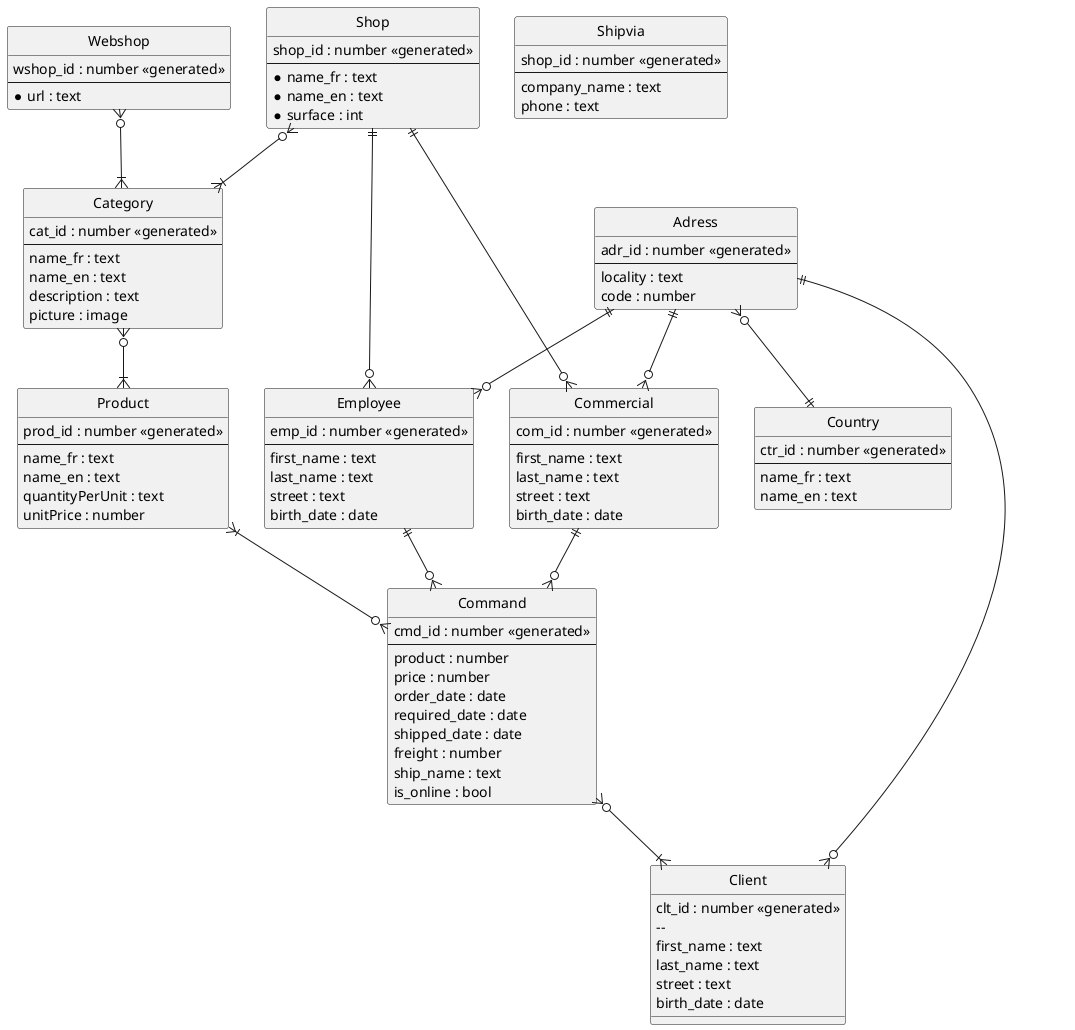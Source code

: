 @startuml db
hide circle

entity "Shop" as shop{
    shop_id : number <<generated>>
    --
    *name_fr : text
    *name_en : text
    *surface : int
}

entity "Webshop" as wshop{
    wshop_id : number <<generated>>
    --
    *url : text
}

entity "Employee" as emp {
    emp_id : number <<generated>>
    --
    first_name : text
    last_name : text
    street : text
    birth_date : date
}

entity "Commercial" as com {
    com_id : number <<generated>>
    --
    first_name : text
    last_name : text
    street : text
    birth_date : date
}
entity "Client" as clt{
	clt_id : number <<generated>>
    --
    first_name : text
    last_name : text
    street : text
    birth_date : date
}
entity "Shipvia" as shp{
    shop_id : number <<generated>>
    --
    company_name : text
    phone : text
}
entity "Category" as cat{
    cat_id : number <<generated>>
    --
    name_fr : text
    name_en : text
    description : text
    picture : image
}

entity "Product" as prod {
    prod_id : number << generated>>
    --
    name_fr : text
    name_en : text
    quantityPerUnit : text
    unitPrice : number
}
entity "Command" as cmd{
    cmd_id : number << generated>>
    --
    product : number
    price : number
    order_date : date
    required_date : date
    shipped_date : date
    freight : number
    ship_name : text
    is_online : bool
}
entity "Adress" as adr{
    adr_id : number << generated>>
    --
    locality : text
    code : number
}
entity "Country" as ctr{
    ctr_id : number << generated>>
    --
    name_fr : text
    name_en : text
}

shop ||--o{ emp
shop ||--o{ com
shop }o--|{ cat
wshop }o--|{ cat
cat }o--|{ prod
prod }|--o{ cmd
emp ||--o{ cmd
com ||--o{ cmd
cmd }o--|{ clt
adr }o--|| ctr
adr ||--o{ emp
adr ||--o{ com
adr ||--o{ clt


@enduml